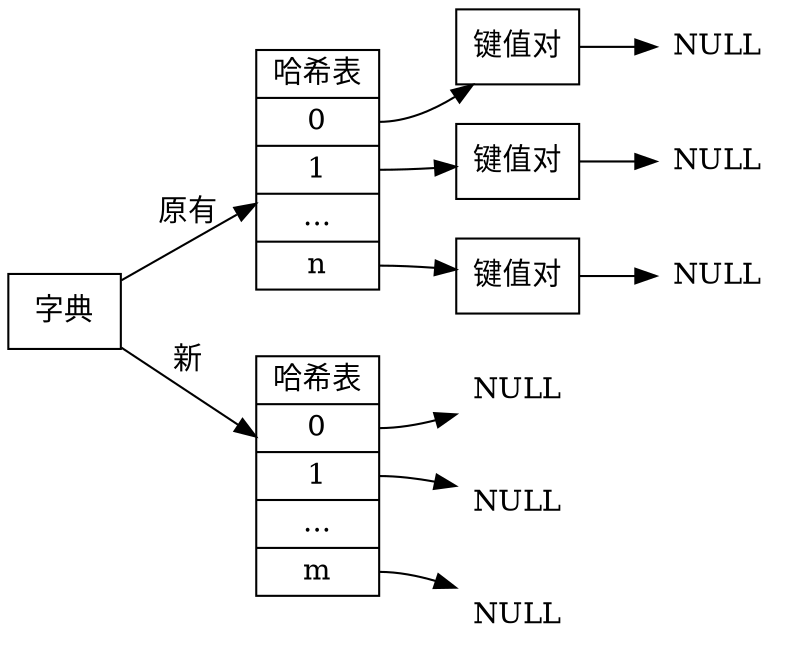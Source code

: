 digraph {

    rankdir = LR;

    //

    node [shape = record];

    dict [label = "字典"];

    hash [label = "哈希表 | <0> 0 | <1> 1 | ... | <n> n "];
    hash2 [label = "哈希表 | <0> 0 | <1> 1 | ... | <m> m "];

    kv0 [label = "键值对"];
    kv1 [label = "键值对"];
    kvn [label = "键值对"];

    //

    node [shape = plaintext];

    null0 [label = "NULL"];
    null1 [label = "NULL"];
    nulln [label = "NULL"];

    null20 [label = "NULL"];
    null21 [label = "NULL"];
    null2m [label = "NULL"];

    //

    dict -> hash [label = "原有"];
    dict -> hash2 [label = "新"];

    hash:0 -> kv0 -> null0;
    hash:1 -> kv1 -> null1;
    hash:n -> kvn -> nulln;

    hash2:0 -> null20;
    hash2:1 -> null21;
    hash2:m -> null2m;
}

